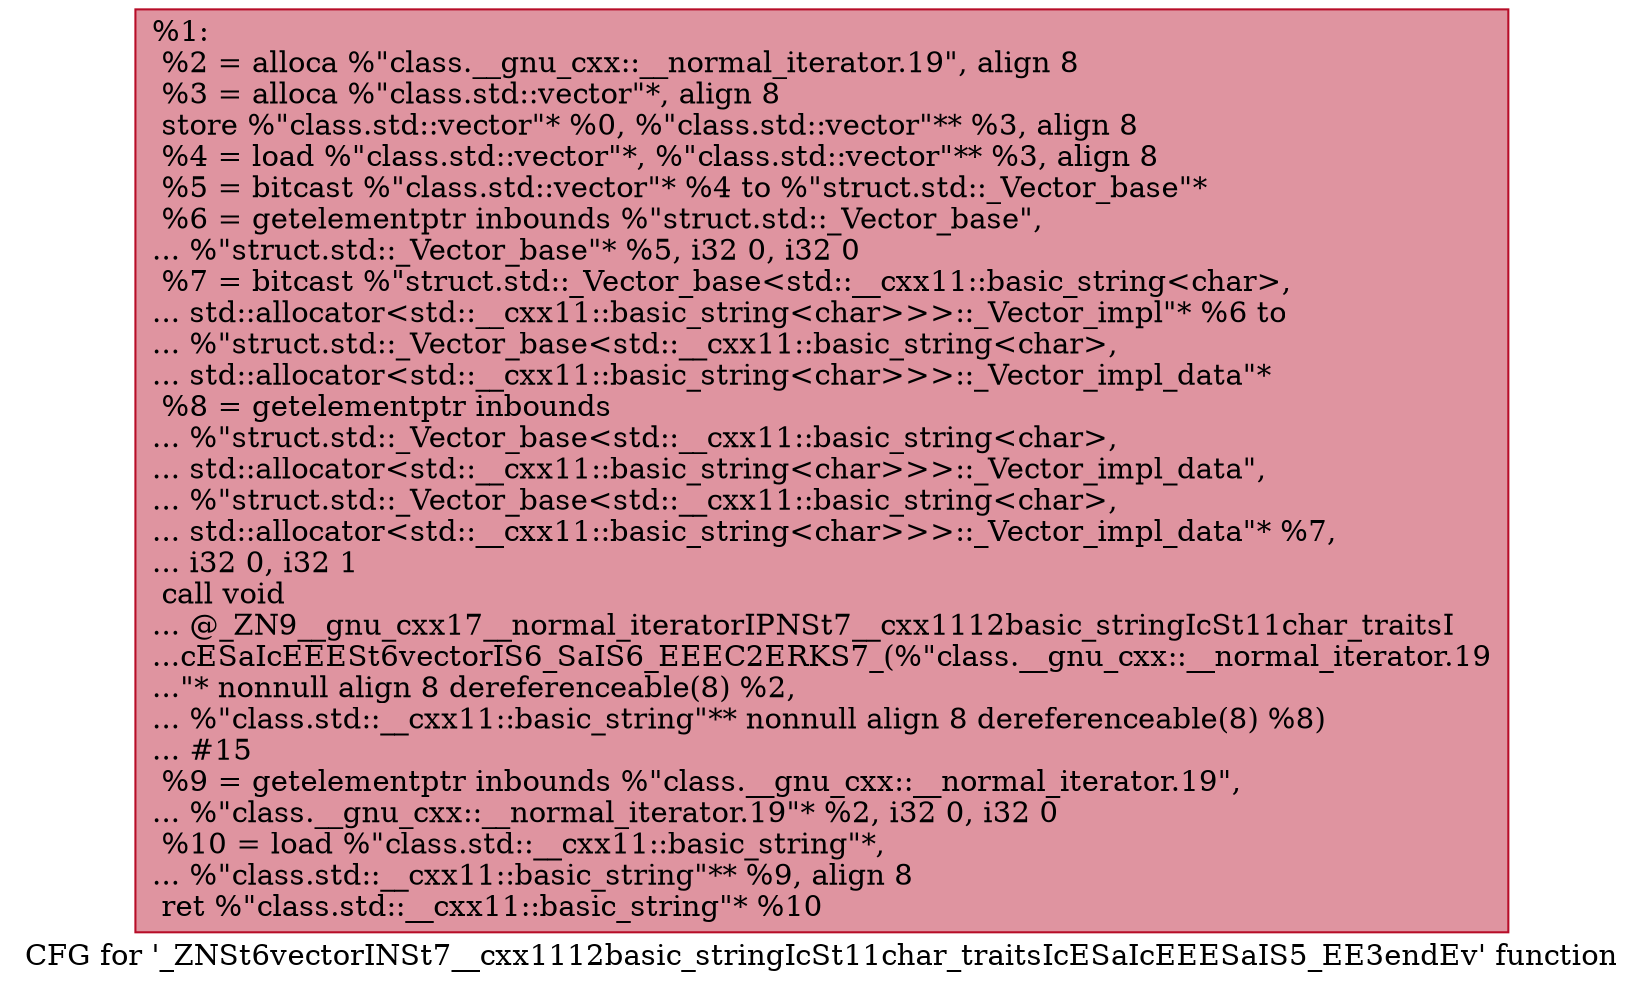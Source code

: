 digraph "CFG for '_ZNSt6vectorINSt7__cxx1112basic_stringIcSt11char_traitsIcESaIcEEESaIS5_EE3endEv' function" {
	label="CFG for '_ZNSt6vectorINSt7__cxx1112basic_stringIcSt11char_traitsIcESaIcEEESaIS5_EE3endEv' function";

	Node0x561d2dfccee0 [shape=record,color="#b70d28ff", style=filled, fillcolor="#b70d2870",label="{%1:\l  %2 = alloca %\"class.__gnu_cxx::__normal_iterator.19\", align 8\l  %3 = alloca %\"class.std::vector\"*, align 8\l  store %\"class.std::vector\"* %0, %\"class.std::vector\"** %3, align 8\l  %4 = load %\"class.std::vector\"*, %\"class.std::vector\"** %3, align 8\l  %5 = bitcast %\"class.std::vector\"* %4 to %\"struct.std::_Vector_base\"*\l  %6 = getelementptr inbounds %\"struct.std::_Vector_base\",\l... %\"struct.std::_Vector_base\"* %5, i32 0, i32 0\l  %7 = bitcast %\"struct.std::_Vector_base\<std::__cxx11::basic_string\<char\>,\l... std::allocator\<std::__cxx11::basic_string\<char\>\>\>::_Vector_impl\"* %6 to\l... %\"struct.std::_Vector_base\<std::__cxx11::basic_string\<char\>,\l... std::allocator\<std::__cxx11::basic_string\<char\>\>\>::_Vector_impl_data\"*\l  %8 = getelementptr inbounds\l... %\"struct.std::_Vector_base\<std::__cxx11::basic_string\<char\>,\l... std::allocator\<std::__cxx11::basic_string\<char\>\>\>::_Vector_impl_data\",\l... %\"struct.std::_Vector_base\<std::__cxx11::basic_string\<char\>,\l... std::allocator\<std::__cxx11::basic_string\<char\>\>\>::_Vector_impl_data\"* %7,\l... i32 0, i32 1\l  call void\l... @_ZN9__gnu_cxx17__normal_iteratorIPNSt7__cxx1112basic_stringIcSt11char_traitsI\l...cESaIcEEESt6vectorIS6_SaIS6_EEEC2ERKS7_(%\"class.__gnu_cxx::__normal_iterator.19\l...\"* nonnull align 8 dereferenceable(8) %2,\l... %\"class.std::__cxx11::basic_string\"** nonnull align 8 dereferenceable(8) %8)\l... #15\l  %9 = getelementptr inbounds %\"class.__gnu_cxx::__normal_iterator.19\",\l... %\"class.__gnu_cxx::__normal_iterator.19\"* %2, i32 0, i32 0\l  %10 = load %\"class.std::__cxx11::basic_string\"*,\l... %\"class.std::__cxx11::basic_string\"** %9, align 8\l  ret %\"class.std::__cxx11::basic_string\"* %10\l}"];
}
